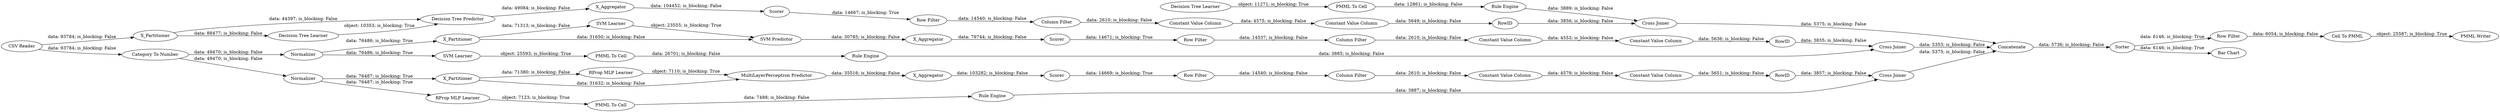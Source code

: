 digraph {
	"-9151507064746709303_31" [label="RProp MLP Learner"]
	"-4361967543656081904_292" [label="Constant Value Column"]
	"103542471684881570_2" [label=X_Partitioner]
	"938537350514974191_7" [label=X_Aggregator]
	"8781967028502612689_28" [label="PMML To Cell"]
	"-9151507064746709303_2" [label=X_Partitioner]
	"-1131255883392130239_293" [label=RowID]
	"-9151507064746709303_32" [label="MultiLayerPerceptron Predictor"]
	"-6441527853341436179_290" [label="Constant Value Column"]
	"-1541621356345057197_61" [label="PMML Writer"]
	"103542471684881570_7" [label=X_Aggregator]
	"8781967028502612689_33" [label="Decision Tree Learner"]
	"-1541621356345057197_53" [label="Row Filter"]
	"-4361967543656081904_294" [label="Column Filter"]
	"8781967028502612689_34" [label="Rule Engine"]
	"-1131255883392130239_292" [label="Constant Value Column"]
	"-1131255883392130239_290" [label="Constant Value Column"]
	"-6441527853341436179_9" [label="Row Filter"]
	"5784089775344296221_35" [label="Rule Engine"]
	"-7630919903991748056_35" [label="RProp MLP Learner"]
	"-6441527853341436179_293" [label=RowID]
	"938537350514974191_40" [label=Normalizer]
	"-1131255883392130239_294" [label="Column Filter"]
	"938537350514974191_31" [label="SVM Learner"]
	"938537350514974191_32" [label="SVM Predictor"]
	"103542471684881570_38" [label="Cross Joiner"]
	"938537350514974191_2" [label=X_Partitioner]
	"-6441527853341436179_292" [label="Constant Value Column"]
	"-1541621356345057197_60" [label=Concatenate]
	"103542471684881570_39" [label=Scorer]
	"5784089775344296221_33" [label="SVM Learner"]
	"938537350514974191_41" [label=Scorer]
	"938537350514974191_39" [label="Cross Joiner"]
	"-1541621356345057197_59" [label="Bar Chart"]
	"-4361967543656081904_9" [label="Row Filter"]
	"-7630919903991748056_34" [label="Rule Engine"]
	"-1541621356345057197_54" [label="Cell To PMML"]
	"-4361967543656081904_290" [label="Constant Value Column"]
	"-9151507064746709303_39" [label=Normalizer]
	"-4361967543656081904_293" [label=RowID]
	"-9151507064746709303_40" [label=Scorer]
	"103542471684881570_32" [label="Decision Tree Predictor"]
	"-6441527853341436179_294" [label="Column Filter"]
	"-1131255883392130239_9" [label="Row Filter"]
	"-1541621356345057197_52" [label=Sorter]
	"-7630919903991748056_22" [label="PMML To Cell"]
	"-9151507064746709303_38" [label="Cross Joiner"]
	"103542471684881570_31" [label="Decision Tree Learner"]
	"-1541621356345057197_62" [label="CSV Reader"]
	"-9151507064746709303_7" [label=X_Aggregator]
	"5784089775344296221_34" [label="PMML To Cell"]
	"-1541621356345057197_63" [label="Category To Number"]
	"-7630919903991748056_35" -> "-7630919903991748056_22" [label="object: 7123; is_blocking: True"]
	"-6441527853341436179_290" -> "-6441527853341436179_292" [label="data: 4553; is_blocking: False"]
	"-1541621356345057197_63" -> "938537350514974191_40" [label="data: 49470; is_blocking: False"]
	"938537350514974191_2" -> "938537350514974191_31" [label="data: 71313; is_blocking: False"]
	"-9151507064746709303_7" -> "-9151507064746709303_40" [label="data: 103282; is_blocking: False"]
	"8781967028502612689_33" -> "8781967028502612689_28" [label="object: 11271; is_blocking: True"]
	"5784089775344296221_34" -> "5784089775344296221_35" [label="data: 26701; is_blocking: False"]
	"103542471684881570_2" -> "103542471684881570_31" [label="data: 88477; is_blocking: False"]
	"-6441527853341436179_294" -> "-6441527853341436179_290" [label="data: 2610; is_blocking: False"]
	"5784089775344296221_35" -> "938537350514974191_39" [label="data: 3885; is_blocking: False"]
	"-9151507064746709303_31" -> "-9151507064746709303_32" [label="object: 7110; is_blocking: True"]
	"-4361967543656081904_293" -> "103542471684881570_38" [label="data: 3856; is_blocking: False"]
	"-1541621356345057197_54" -> "-1541621356345057197_61" [label="object: 25587; is_blocking: True"]
	"8781967028502612689_34" -> "103542471684881570_38" [label="data: 3889; is_blocking: False"]
	"-1541621356345057197_63" -> "-9151507064746709303_39" [label="data: 49470; is_blocking: False"]
	"103542471684881570_7" -> "103542471684881570_39" [label="data: 104452; is_blocking: False"]
	"5784089775344296221_33" -> "5784089775344296221_34" [label="object: 25593; is_blocking: True"]
	"938537350514974191_31" -> "938537350514974191_32" [label="object: 23555; is_blocking: True"]
	"938537350514974191_40" -> "5784089775344296221_33" [label="data: 76486; is_blocking: True"]
	"-1541621356345057197_60" -> "-1541621356345057197_52" [label="data: 5736; is_blocking: False"]
	"-1131255883392130239_294" -> "-1131255883392130239_290" [label="data: 2610; is_blocking: False"]
	"-9151507064746709303_2" -> "-9151507064746709303_31" [label="data: 71380; is_blocking: False"]
	"103542471684881570_31" -> "103542471684881570_32" [label="object: 10353; is_blocking: True"]
	"-1541621356345057197_62" -> "103542471684881570_2" [label="data: 93784; is_blocking: False"]
	"-9151507064746709303_38" -> "-1541621356345057197_60" [label="data: 5375; is_blocking: False"]
	"103542471684881570_32" -> "103542471684881570_7" [label="data: 49084; is_blocking: False"]
	"-1131255883392130239_292" -> "-1131255883392130239_293" [label="data: 5651; is_blocking: False"]
	"-6441527853341436179_9" -> "-6441527853341436179_294" [label="data: 14537; is_blocking: False"]
	"938537350514974191_2" -> "938537350514974191_32" [label="data: 31650; is_blocking: False"]
	"103542471684881570_39" -> "-4361967543656081904_9" [label="data: 14667; is_blocking: True"]
	"938537350514974191_39" -> "-1541621356345057197_60" [label="data: 5353; is_blocking: False"]
	"-6441527853341436179_292" -> "-6441527853341436179_293" [label="data: 5636; is_blocking: False"]
	"-1131255883392130239_9" -> "-1131255883392130239_294" [label="data: 14540; is_blocking: False"]
	"-6441527853341436179_293" -> "938537350514974191_39" [label="data: 3835; is_blocking: False"]
	"-1541621356345057197_52" -> "-1541621356345057197_53" [label="data: 6146; is_blocking: True"]
	"-7630919903991748056_22" -> "-7630919903991748056_34" [label="data: 7488; is_blocking: False"]
	"-4361967543656081904_290" -> "-4361967543656081904_292" [label="data: 4575; is_blocking: False"]
	"938537350514974191_41" -> "-6441527853341436179_9" [label="data: 14671; is_blocking: True"]
	"-1131255883392130239_293" -> "-9151507064746709303_38" [label="data: 3857; is_blocking: False"]
	"-7630919903991748056_34" -> "-9151507064746709303_38" [label="data: 3887; is_blocking: False"]
	"103542471684881570_2" -> "103542471684881570_32" [label="data: 44397; is_blocking: False"]
	"8781967028502612689_28" -> "8781967028502612689_34" [label="data: 12861; is_blocking: False"]
	"-4361967543656081904_9" -> "-4361967543656081904_294" [label="data: 14540; is_blocking: False"]
	"-1541621356345057197_62" -> "-1541621356345057197_63" [label="data: 93784; is_blocking: False"]
	"-9151507064746709303_40" -> "-1131255883392130239_9" [label="data: 14669; is_blocking: True"]
	"-9151507064746709303_39" -> "-7630919903991748056_35" [label="data: 76487; is_blocking: True"]
	"938537350514974191_7" -> "938537350514974191_41" [label="data: 79744; is_blocking: False"]
	"938537350514974191_32" -> "938537350514974191_7" [label="data: 30785; is_blocking: False"]
	"938537350514974191_40" -> "938537350514974191_2" [label="data: 76486; is_blocking: True"]
	"-1541621356345057197_53" -> "-1541621356345057197_54" [label="data: 6054; is_blocking: False"]
	"-9151507064746709303_39" -> "-9151507064746709303_2" [label="data: 76487; is_blocking: True"]
	"-1541621356345057197_52" -> "-1541621356345057197_59" [label="data: 6146; is_blocking: True"]
	"-9151507064746709303_2" -> "-9151507064746709303_32" [label="data: 31632; is_blocking: False"]
	"-4361967543656081904_292" -> "-4361967543656081904_293" [label="data: 5649; is_blocking: False"]
	"-1131255883392130239_290" -> "-1131255883392130239_292" [label="data: 4579; is_blocking: False"]
	"-4361967543656081904_294" -> "-4361967543656081904_290" [label="data: 2610; is_blocking: False"]
	"103542471684881570_38" -> "-1541621356345057197_60" [label="data: 5375; is_blocking: False"]
	"-9151507064746709303_32" -> "-9151507064746709303_7" [label="data: 35516; is_blocking: False"]
	rankdir=LR
}
